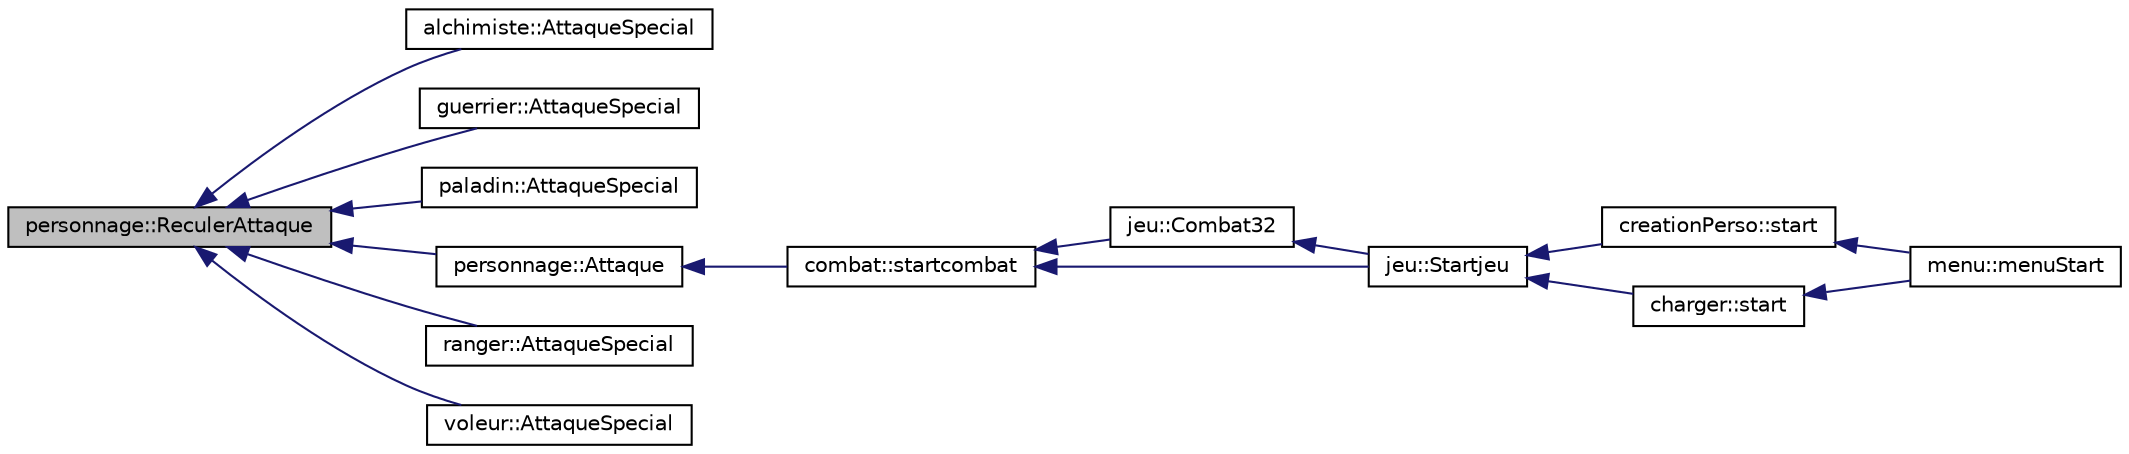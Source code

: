 digraph "personnage::ReculerAttaque"
{
  edge [fontname="Helvetica",fontsize="10",labelfontname="Helvetica",labelfontsize="10"];
  node [fontname="Helvetica",fontsize="10",shape=record];
  rankdir="LR";
  Node114 [label="personnage::ReculerAttaque",height=0.2,width=0.4,color="black", fillcolor="grey75", style="filled", fontcolor="black"];
  Node114 -> Node115 [dir="back",color="midnightblue",fontsize="10",style="solid",fontname="Helvetica"];
  Node115 [label="alchimiste::AttaqueSpecial",height=0.2,width=0.4,color="black", fillcolor="white", style="filled",URL="$classalchimiste.html#a2dc3e30d4b4c9847da55587b39aaf233",tooltip="lance l&#39;attaque Bombe avec les brulure possible "];
  Node114 -> Node116 [dir="back",color="midnightblue",fontsize="10",style="solid",fontname="Helvetica"];
  Node116 [label="guerrier::AttaqueSpecial",height=0.2,width=0.4,color="black", fillcolor="white", style="filled",URL="$classguerrier.html#a45be17451300545249a90304dcd87fdc",tooltip="lance l&#39;attaque saignement "];
  Node114 -> Node117 [dir="back",color="midnightblue",fontsize="10",style="solid",fontname="Helvetica"];
  Node117 [label="paladin::AttaqueSpecial",height=0.2,width=0.4,color="black", fillcolor="white", style="filled",URL="$classpaladin.html#aae8d62c6e7c30ad1d4fbc9f147161d74",tooltip="lance l&#39;attaque Justice "];
  Node114 -> Node118 [dir="back",color="midnightblue",fontsize="10",style="solid",fontname="Helvetica"];
  Node118 [label="personnage::Attaque",height=0.2,width=0.4,color="black", fillcolor="white", style="filled",URL="$classpersonnage.html#a5bb28bbee50818b9ee18276c9f64be65",tooltip="calcul si le personnage arrive a toucher ou non son adversaire "];
  Node118 -> Node119 [dir="back",color="midnightblue",fontsize="10",style="solid",fontname="Helvetica"];
  Node119 [label="combat::startcombat",height=0.2,width=0.4,color="black", fillcolor="white", style="filled",URL="$classcombat.html#a0d35d19c972a74a3ba97192ab10d2df1",tooltip="enchaine les tours de combat jusqu&#39;a la mort d&#39;un des participant "];
  Node119 -> Node120 [dir="back",color="midnightblue",fontsize="10",style="solid",fontname="Helvetica"];
  Node120 [label="jeu::Combat32",height=0.2,width=0.4,color="black", fillcolor="white", style="filled",URL="$classjeu.html#a63596fcd7c1a89fa40d5f5d89a159828",tooltip="lance une fenetre de combat et un thread d&#39;un objet combat "];
  Node120 -> Node121 [dir="back",color="midnightblue",fontsize="10",style="solid",fontname="Helvetica"];
  Node121 [label="jeu::Startjeu",height=0.2,width=0.4,color="black", fillcolor="white", style="filled",URL="$classjeu.html#aeb59c51913d23e2f449ad04f0de2072b",tooltip="lance la fentre principal de jeu "];
  Node121 -> Node122 [dir="back",color="midnightblue",fontsize="10",style="solid",fontname="Helvetica"];
  Node122 [label="creationPerso::start",height=0.2,width=0.4,color="black", fillcolor="white", style="filled",URL="$classcreation_perso.html#abb820eec1f9ab02fb303926d50751f46",tooltip="lance le questionnaire "];
  Node122 -> Node123 [dir="back",color="midnightblue",fontsize="10",style="solid",fontname="Helvetica"];
  Node123 [label="menu::menuStart",height=0.2,width=0.4,color="black", fillcolor="white", style="filled",URL="$classmenu.html#a0f6aa4e91d4c67fdb426e9d44d9ed177",tooltip="lance le menu "];
  Node121 -> Node124 [dir="back",color="midnightblue",fontsize="10",style="solid",fontname="Helvetica"];
  Node124 [label="charger::start",height=0.2,width=0.4,color="black", fillcolor="white", style="filled",URL="$classcharger.html#a8e98fa0fa752226f1bf578b5d01a6319",tooltip="creer une fenetre et affiche les 3 sauvegardes "];
  Node124 -> Node123 [dir="back",color="midnightblue",fontsize="10",style="solid",fontname="Helvetica"];
  Node119 -> Node121 [dir="back",color="midnightblue",fontsize="10",style="solid",fontname="Helvetica"];
  Node114 -> Node125 [dir="back",color="midnightblue",fontsize="10",style="solid",fontname="Helvetica"];
  Node125 [label="ranger::AttaqueSpecial",height=0.2,width=0.4,color="black", fillcolor="white", style="filled",URL="$classranger.html#ab460e3ff6701998d748fa9cbdb2fdf16",tooltip="lance l&#39;attaque headshot "];
  Node114 -> Node126 [dir="back",color="midnightblue",fontsize="10",style="solid",fontname="Helvetica"];
  Node126 [label="voleur::AttaqueSpecial",height=0.2,width=0.4,color="black", fillcolor="white", style="filled",URL="$classvoleur.html#a3c35701899c8774ce1ae9998983a37b4",tooltip="lance l&#39;attaque feinte-backstab "];
}
